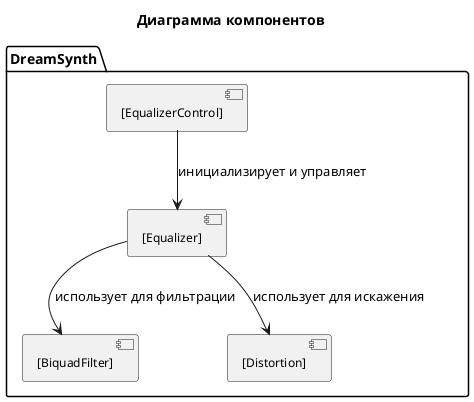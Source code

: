 @startuml ComponentDiagram
!define RECTANGLE component

skinparam monochrome true
skinparam shadowing false
skinparam componentFontSize 12
skinparam componentFontName Arial

title Диаграмма компонентов

package "DreamSynth" {
  RECTANGLE "[Equalizer]" as EQ
  RECTANGLE "[EqualizerControl]" as EQC
  RECTANGLE "[BiquadFilter]" as BF
  RECTANGLE "[Distortion]" as DIST
}

EQC --> EQ : инициализирует и управляет
EQ --> BF : использует для фильтрации
EQ --> DIST : использует для искажения

@enduml